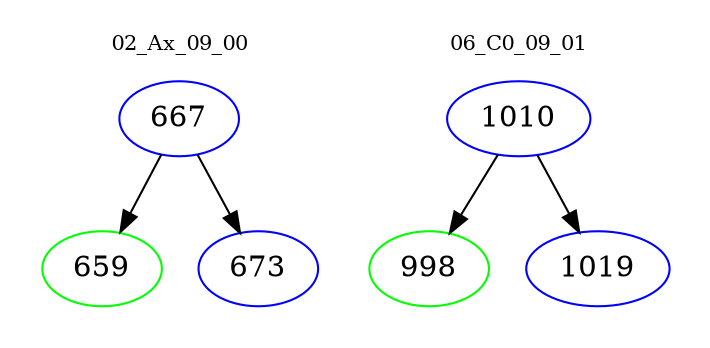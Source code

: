 digraph{
subgraph cluster_0 {
color = white
label = "02_Ax_09_00";
fontsize=10;
T0_667 [label="667", color="blue"]
T0_667 -> T0_659 [color="black"]
T0_659 [label="659", color="green"]
T0_667 -> T0_673 [color="black"]
T0_673 [label="673", color="blue"]
}
subgraph cluster_1 {
color = white
label = "06_C0_09_01";
fontsize=10;
T1_1010 [label="1010", color="blue"]
T1_1010 -> T1_998 [color="black"]
T1_998 [label="998", color="green"]
T1_1010 -> T1_1019 [color="black"]
T1_1019 [label="1019", color="blue"]
}
}
